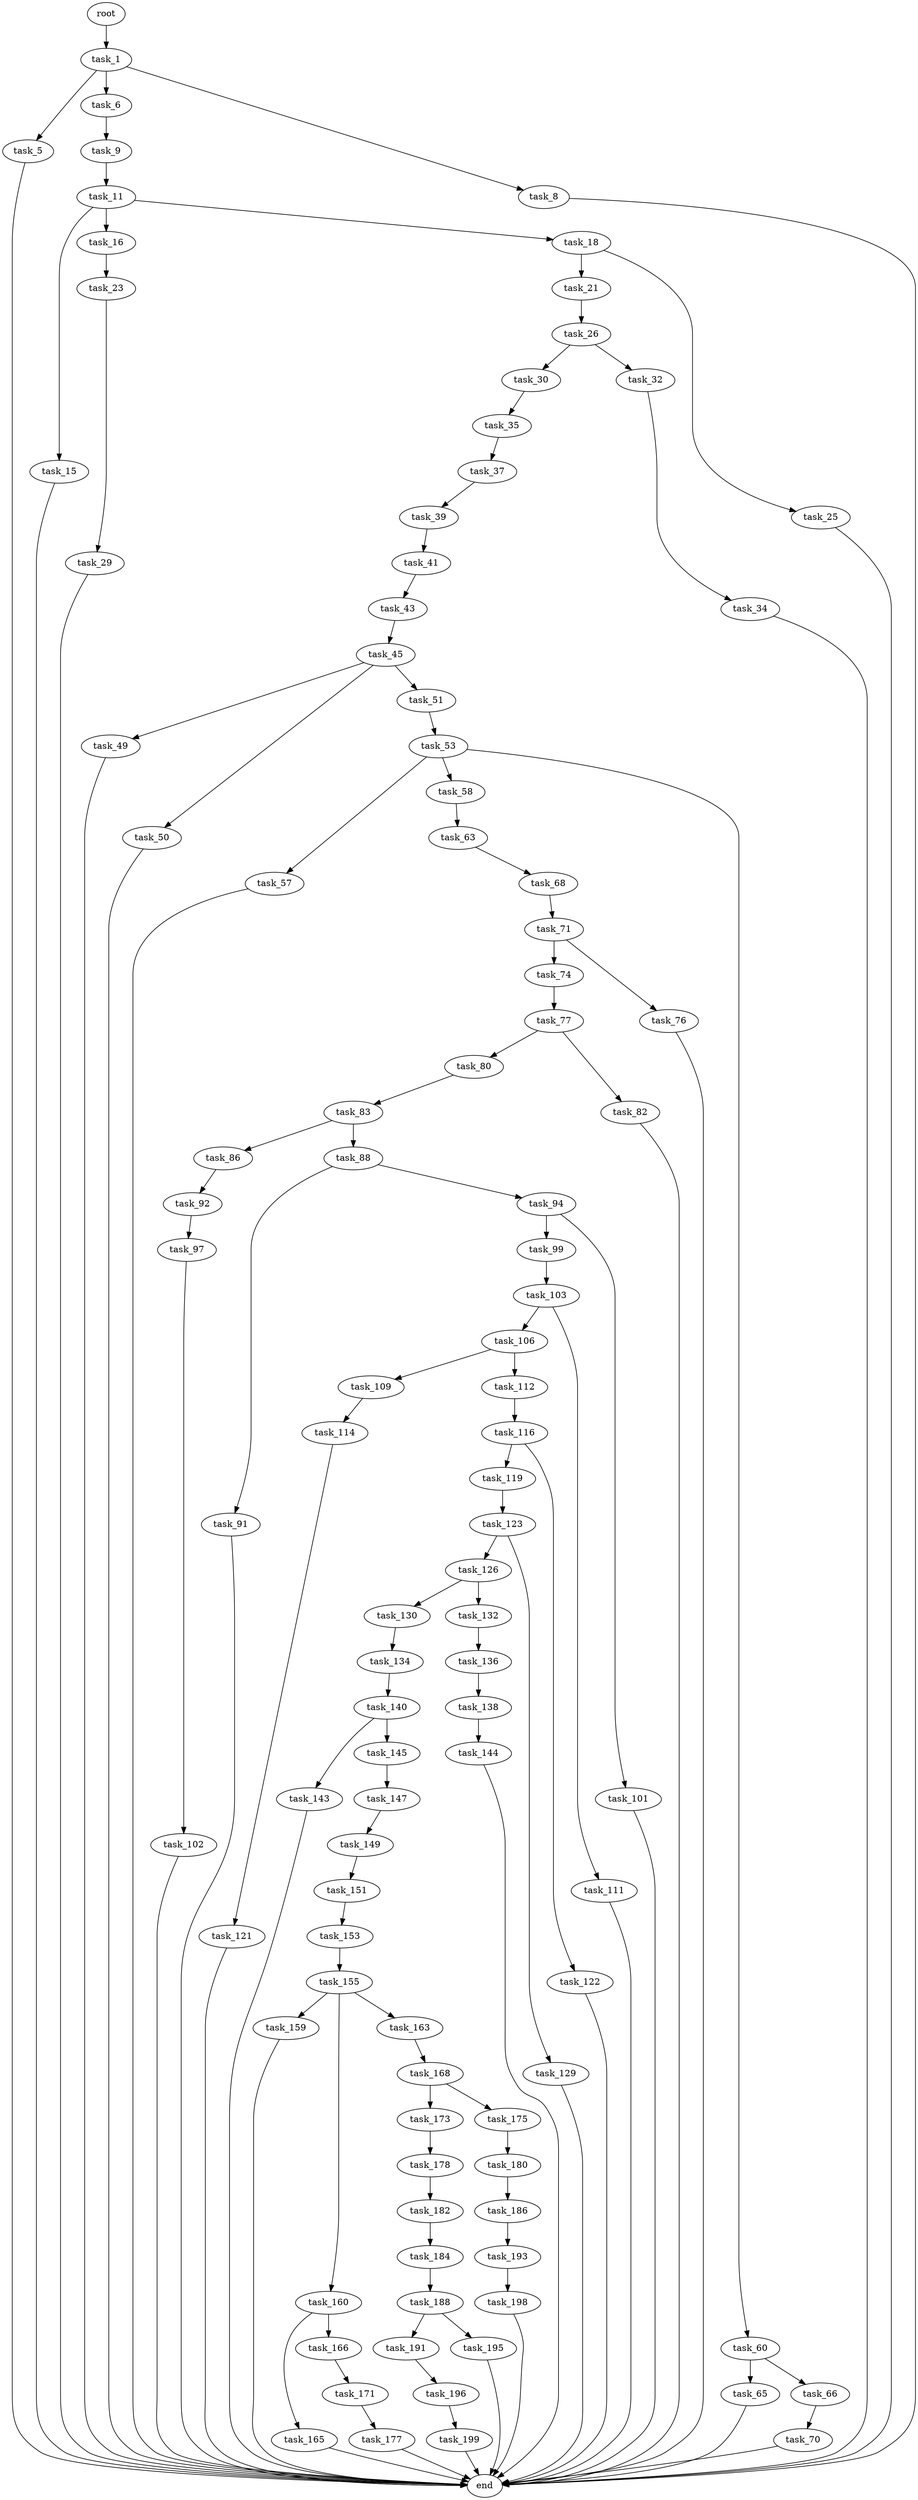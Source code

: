 digraph G {
  root [size="0.000000"];
  task_1 [size="47489264783.000000"];
  task_5 [size="109136985737.000000"];
  task_6 [size="782757789696.000000"];
  task_8 [size="8589934592.000000"];
  task_9 [size="28991029248.000000"];
  task_11 [size="309345109280.000000"];
  task_15 [size="272318599061.000000"];
  task_16 [size="28991029248.000000"];
  task_18 [size="26135387437.000000"];
  task_21 [size="28991029248.000000"];
  task_23 [size="368293445632.000000"];
  task_25 [size="368293445632.000000"];
  task_26 [size="68719476736.000000"];
  task_29 [size="368293445632.000000"];
  task_30 [size="4199052012.000000"];
  task_32 [size="21803525226.000000"];
  task_34 [size="216691695383.000000"];
  task_35 [size="2395295435.000000"];
  task_37 [size="782757789696.000000"];
  task_39 [size="231928233984.000000"];
  task_41 [size="68719476736.000000"];
  task_43 [size="429848238899.000000"];
  task_45 [size="387033415466.000000"];
  task_49 [size="1022294876871.000000"];
  task_50 [size="231928233984.000000"];
  task_51 [size="20231636923.000000"];
  task_53 [size="1073741824000.000000"];
  task_57 [size="407406380071.000000"];
  task_58 [size="264512531240.000000"];
  task_60 [size="364568025565.000000"];
  task_63 [size="37653185454.000000"];
  task_65 [size="18863793589.000000"];
  task_66 [size="19268643090.000000"];
  task_68 [size="571867575582.000000"];
  task_70 [size="68719476736.000000"];
  task_71 [size="17955544660.000000"];
  task_74 [size="231928233984.000000"];
  task_76 [size="370277677145.000000"];
  task_77 [size="109215155402.000000"];
  task_80 [size="782757789696.000000"];
  task_82 [size="508654549.000000"];
  task_83 [size="27430166608.000000"];
  task_86 [size="8199560598.000000"];
  task_88 [size="101411443567.000000"];
  task_91 [size="549755813888.000000"];
  task_92 [size="1073741824000.000000"];
  task_94 [size="1073741824000.000000"];
  task_97 [size="18402898123.000000"];
  task_99 [size="33306650662.000000"];
  task_101 [size="41602008009.000000"];
  task_102 [size="5646392740.000000"];
  task_103 [size="134217728000.000000"];
  task_106 [size="683805341.000000"];
  task_109 [size="16459372669.000000"];
  task_111 [size="782757789696.000000"];
  task_112 [size="17863289390.000000"];
  task_114 [size="549755813888.000000"];
  task_116 [size="26792255856.000000"];
  task_119 [size="3184063414.000000"];
  task_121 [size="40146361382.000000"];
  task_122 [size="68719476736.000000"];
  task_123 [size="19612892316.000000"];
  task_126 [size="1073741824000.000000"];
  task_129 [size="368293445632.000000"];
  task_130 [size="26060309073.000000"];
  task_132 [size="727673834.000000"];
  task_134 [size="549755813888.000000"];
  task_136 [size="231928233984.000000"];
  task_138 [size="90401012808.000000"];
  task_140 [size="88046350349.000000"];
  task_143 [size="28991029248.000000"];
  task_144 [size="1754578237.000000"];
  task_145 [size="1366755740.000000"];
  task_147 [size="48873452429.000000"];
  task_149 [size="9259760553.000000"];
  task_151 [size="15053378131.000000"];
  task_153 [size="28991029248.000000"];
  task_155 [size="15466412634.000000"];
  task_159 [size="1013508423210.000000"];
  task_160 [size="8589934592.000000"];
  task_163 [size="28991029248.000000"];
  task_165 [size="1073741824000.000000"];
  task_166 [size="729967641833.000000"];
  task_168 [size="231928233984.000000"];
  task_171 [size="68719476736.000000"];
  task_173 [size="31538988344.000000"];
  task_175 [size="68719476736.000000"];
  task_177 [size="169865832101.000000"];
  task_178 [size="368293445632.000000"];
  task_180 [size="4808934977.000000"];
  task_182 [size="8589934592.000000"];
  task_184 [size="32238500683.000000"];
  task_186 [size="68719476736.000000"];
  task_188 [size="295264338447.000000"];
  task_191 [size="782757789696.000000"];
  task_193 [size="1009140528.000000"];
  task_195 [size="2850026697.000000"];
  task_196 [size="231928233984.000000"];
  task_198 [size="782757789696.000000"];
  task_199 [size="231928233984.000000"];
  end [size="0.000000"];

  root -> task_1 [size="1.000000"];
  task_1 -> task_5 [size="838860800.000000"];
  task_1 -> task_6 [size="838860800.000000"];
  task_1 -> task_8 [size="838860800.000000"];
  task_5 -> end [size="1.000000"];
  task_6 -> task_9 [size="679477248.000000"];
  task_8 -> end [size="1.000000"];
  task_9 -> task_11 [size="75497472.000000"];
  task_11 -> task_15 [size="838860800.000000"];
  task_11 -> task_16 [size="838860800.000000"];
  task_11 -> task_18 [size="838860800.000000"];
  task_15 -> end [size="1.000000"];
  task_16 -> task_23 [size="75497472.000000"];
  task_18 -> task_21 [size="679477248.000000"];
  task_18 -> task_25 [size="679477248.000000"];
  task_21 -> task_26 [size="75497472.000000"];
  task_23 -> task_29 [size="411041792.000000"];
  task_25 -> end [size="1.000000"];
  task_26 -> task_30 [size="134217728.000000"];
  task_26 -> task_32 [size="134217728.000000"];
  task_29 -> end [size="1.000000"];
  task_30 -> task_35 [size="75497472.000000"];
  task_32 -> task_34 [size="679477248.000000"];
  task_34 -> end [size="1.000000"];
  task_35 -> task_37 [size="134217728.000000"];
  task_37 -> task_39 [size="679477248.000000"];
  task_39 -> task_41 [size="301989888.000000"];
  task_41 -> task_43 [size="134217728.000000"];
  task_43 -> task_45 [size="301989888.000000"];
  task_45 -> task_49 [size="411041792.000000"];
  task_45 -> task_50 [size="411041792.000000"];
  task_45 -> task_51 [size="411041792.000000"];
  task_49 -> end [size="1.000000"];
  task_50 -> end [size="1.000000"];
  task_51 -> task_53 [size="838860800.000000"];
  task_53 -> task_57 [size="838860800.000000"];
  task_53 -> task_58 [size="838860800.000000"];
  task_53 -> task_60 [size="838860800.000000"];
  task_57 -> end [size="1.000000"];
  task_58 -> task_63 [size="411041792.000000"];
  task_60 -> task_65 [size="536870912.000000"];
  task_60 -> task_66 [size="536870912.000000"];
  task_63 -> task_68 [size="75497472.000000"];
  task_65 -> end [size="1.000000"];
  task_66 -> task_70 [size="679477248.000000"];
  task_68 -> task_71 [size="679477248.000000"];
  task_70 -> end [size="1.000000"];
  task_71 -> task_74 [size="301989888.000000"];
  task_71 -> task_76 [size="301989888.000000"];
  task_74 -> task_77 [size="301989888.000000"];
  task_76 -> end [size="1.000000"];
  task_77 -> task_80 [size="411041792.000000"];
  task_77 -> task_82 [size="411041792.000000"];
  task_80 -> task_83 [size="679477248.000000"];
  task_82 -> end [size="1.000000"];
  task_83 -> task_86 [size="679477248.000000"];
  task_83 -> task_88 [size="679477248.000000"];
  task_86 -> task_92 [size="679477248.000000"];
  task_88 -> task_91 [size="75497472.000000"];
  task_88 -> task_94 [size="75497472.000000"];
  task_91 -> end [size="1.000000"];
  task_92 -> task_97 [size="838860800.000000"];
  task_94 -> task_99 [size="838860800.000000"];
  task_94 -> task_101 [size="838860800.000000"];
  task_97 -> task_102 [size="411041792.000000"];
  task_99 -> task_103 [size="536870912.000000"];
  task_101 -> end [size="1.000000"];
  task_102 -> end [size="1.000000"];
  task_103 -> task_106 [size="209715200.000000"];
  task_103 -> task_111 [size="209715200.000000"];
  task_106 -> task_109 [size="33554432.000000"];
  task_106 -> task_112 [size="33554432.000000"];
  task_109 -> task_114 [size="411041792.000000"];
  task_111 -> end [size="1.000000"];
  task_112 -> task_116 [size="411041792.000000"];
  task_114 -> task_121 [size="536870912.000000"];
  task_116 -> task_119 [size="536870912.000000"];
  task_116 -> task_122 [size="536870912.000000"];
  task_119 -> task_123 [size="75497472.000000"];
  task_121 -> end [size="1.000000"];
  task_122 -> end [size="1.000000"];
  task_123 -> task_126 [size="838860800.000000"];
  task_123 -> task_129 [size="838860800.000000"];
  task_126 -> task_130 [size="838860800.000000"];
  task_126 -> task_132 [size="838860800.000000"];
  task_129 -> end [size="1.000000"];
  task_130 -> task_134 [size="536870912.000000"];
  task_132 -> task_136 [size="75497472.000000"];
  task_134 -> task_140 [size="536870912.000000"];
  task_136 -> task_138 [size="301989888.000000"];
  task_138 -> task_144 [size="411041792.000000"];
  task_140 -> task_143 [size="209715200.000000"];
  task_140 -> task_145 [size="209715200.000000"];
  task_143 -> end [size="1.000000"];
  task_144 -> end [size="1.000000"];
  task_145 -> task_147 [size="33554432.000000"];
  task_147 -> task_149 [size="838860800.000000"];
  task_149 -> task_151 [size="209715200.000000"];
  task_151 -> task_153 [size="301989888.000000"];
  task_153 -> task_155 [size="75497472.000000"];
  task_155 -> task_159 [size="679477248.000000"];
  task_155 -> task_160 [size="679477248.000000"];
  task_155 -> task_163 [size="679477248.000000"];
  task_159 -> end [size="1.000000"];
  task_160 -> task_165 [size="33554432.000000"];
  task_160 -> task_166 [size="33554432.000000"];
  task_163 -> task_168 [size="75497472.000000"];
  task_165 -> end [size="1.000000"];
  task_166 -> task_171 [size="536870912.000000"];
  task_168 -> task_173 [size="301989888.000000"];
  task_168 -> task_175 [size="301989888.000000"];
  task_171 -> task_177 [size="134217728.000000"];
  task_173 -> task_178 [size="838860800.000000"];
  task_175 -> task_180 [size="134217728.000000"];
  task_177 -> end [size="1.000000"];
  task_178 -> task_182 [size="411041792.000000"];
  task_180 -> task_186 [size="75497472.000000"];
  task_182 -> task_184 [size="33554432.000000"];
  task_184 -> task_188 [size="679477248.000000"];
  task_186 -> task_193 [size="134217728.000000"];
  task_188 -> task_191 [size="679477248.000000"];
  task_188 -> task_195 [size="679477248.000000"];
  task_191 -> task_196 [size="679477248.000000"];
  task_193 -> task_198 [size="33554432.000000"];
  task_195 -> end [size="1.000000"];
  task_196 -> task_199 [size="301989888.000000"];
  task_198 -> end [size="1.000000"];
  task_199 -> end [size="1.000000"];
}
